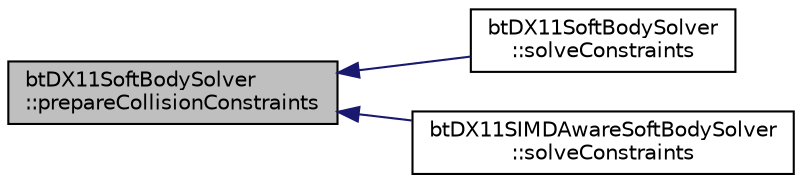 digraph "btDX11SoftBodySolver::prepareCollisionConstraints"
{
  edge [fontname="Helvetica",fontsize="10",labelfontname="Helvetica",labelfontsize="10"];
  node [fontname="Helvetica",fontsize="10",shape=record];
  rankdir="LR";
  Node1 [label="btDX11SoftBodySolver\l::prepareCollisionConstraints",height=0.2,width=0.4,color="black", fillcolor="grey75", style="filled", fontcolor="black"];
  Node1 -> Node2 [dir="back",color="midnightblue",fontsize="10",style="solid",fontname="Helvetica"];
  Node2 [label="btDX11SoftBodySolver\l::solveConstraints",height=0.2,width=0.4,color="black", fillcolor="white", style="filled",URL="$classbt_d_x11_soft_body_solver.html#ab6477819156cdc0f5850514683b77f08"];
  Node1 -> Node3 [dir="back",color="midnightblue",fontsize="10",style="solid",fontname="Helvetica"];
  Node3 [label="btDX11SIMDAwareSoftBodySolver\l::solveConstraints",height=0.2,width=0.4,color="black", fillcolor="white", style="filled",URL="$classbt_d_x11_s_i_m_d_aware_soft_body_solver.html#ae78972e067e72a8b5cb51ad05def50df"];
}
